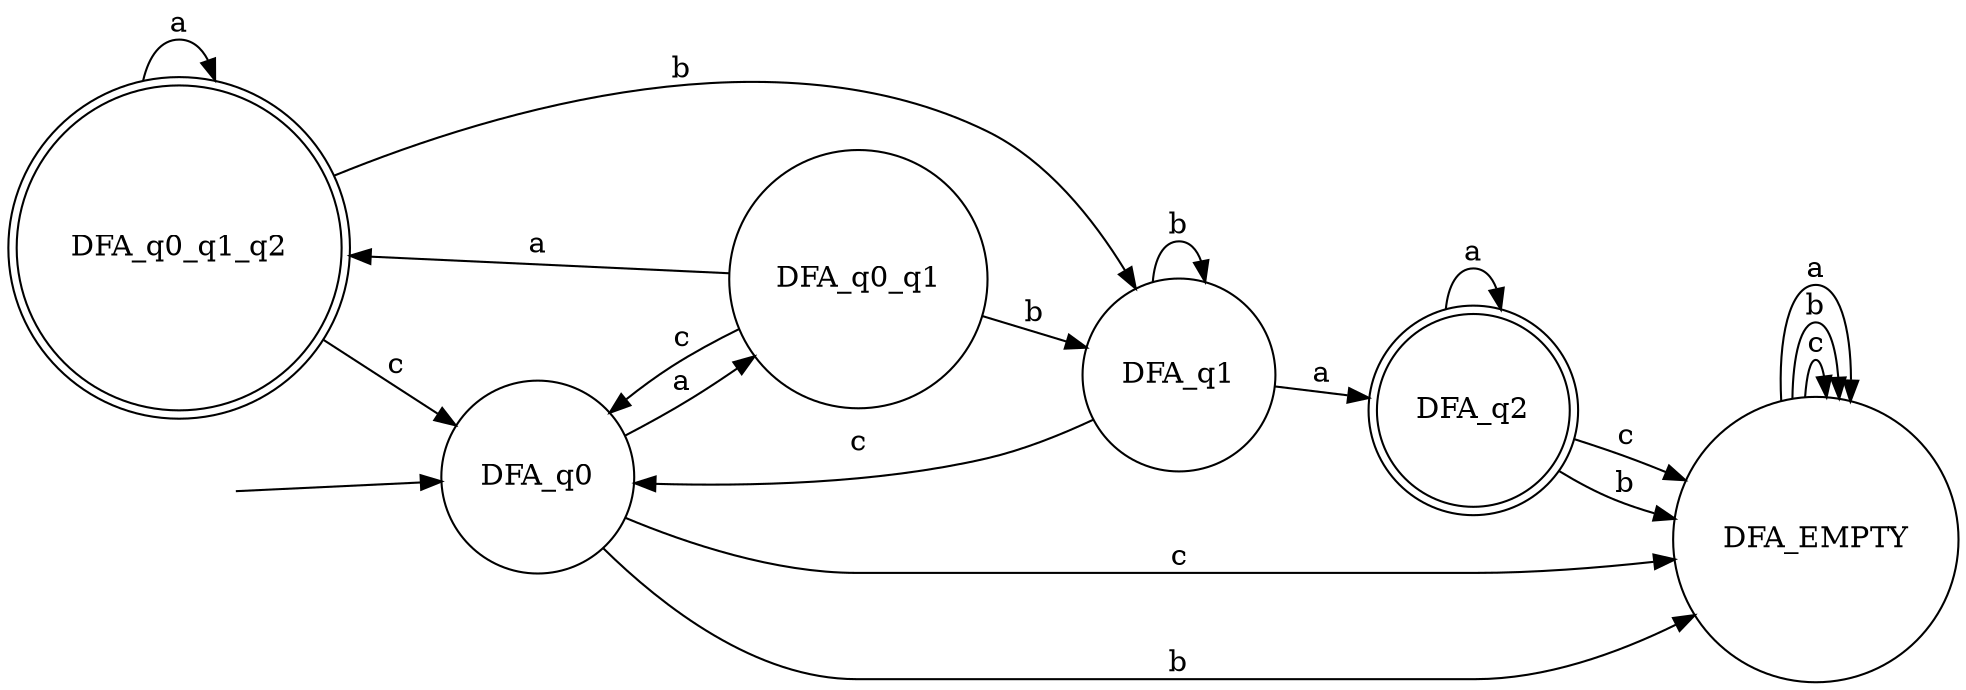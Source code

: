 // DFA
digraph {
	rankdir=LR
	DFA_q0_q1_q2 [shape=doublecircle]
	DFA_q0_q1 [shape=circle]
	DFA_q0 [shape=circle]
	DFA_q1 [shape=circle]
	DFA_EMPTY [shape=circle]
	DFA_q2 [shape=doublecircle]
	start [label="" shape=none]
	start -> DFA_q0
	DFA_q0 -> DFA_EMPTY [label=c]
	DFA_EMPTY -> DFA_EMPTY [label=c]
	DFA_EMPTY -> DFA_EMPTY [label=b]
	DFA_EMPTY -> DFA_EMPTY [label=a]
	DFA_q0 -> DFA_EMPTY [label=b]
	DFA_q0 -> DFA_q0_q1 [label=a]
	DFA_q0_q1 -> DFA_q0 [label=c]
	DFA_q0_q1 -> DFA_q1 [label=b]
	DFA_q0_q1 -> DFA_q0_q1_q2 [label=a]
	DFA_q1 -> DFA_q0 [label=c]
	DFA_q1 -> DFA_q1 [label=b]
	DFA_q1 -> DFA_q2 [label=a]
	DFA_q0_q1_q2 -> DFA_q0 [label=c]
	DFA_q0_q1_q2 -> DFA_q1 [label=b]
	DFA_q0_q1_q2 -> DFA_q0_q1_q2 [label=a]
	DFA_q2 -> DFA_EMPTY [label=c]
	DFA_q2 -> DFA_EMPTY [label=b]
	DFA_q2 -> DFA_q2 [label=a]
}
